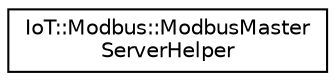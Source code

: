 digraph "Graphical Class Hierarchy"
{
 // LATEX_PDF_SIZE
  edge [fontname="Helvetica",fontsize="10",labelfontname="Helvetica",labelfontsize="10"];
  node [fontname="Helvetica",fontsize="10",shape=record];
  rankdir="LR";
  Node0 [label="IoT::Modbus::ModbusMaster\lServerHelper",height=0.2,width=0.4,color="black", fillcolor="white", style="filled",URL="$classIoT_1_1Modbus_1_1ModbusMasterServerHelper.html",tooltip=" "];
}

